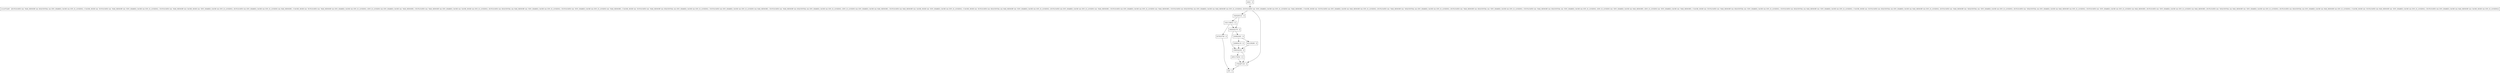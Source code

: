 digraph updateLockMemoryUsage {
node [shape=record];
261238289 [label="261238289 - []"];
637833759 [label="637833759 - []"];
226804118 [label="226804118 - []"];
1508162236 [label="1508162236 - []"];
1943432179 [label="1943432179 - []"];
1021136814 [label="1021136814 - []"];
entry [label="entry - []"];
exit [label="exit - []"];
430822281 [label="430822281 - []"];
2051172916 [label="2051172916 - []"];
1825205141 [label="1825205141 - []"];
1783497139 [label="1783497139 - []"];
2121672265 [label="2121672265 - [(DUPLICATES && !MAX_MEMORY && SEQUENTIAL && ENV_SHARED_CACHE && ENV_IS_LOCKING), (!CACHE_MODE && !DUPLICATES && !MAX_MEMORY && !ENV_SHARED_CACHE && ENV_IS_LOCKING), (!DUPLICATES && !MAX_MEMORY && CACHE_MODE && !ENV_SHARED_CACHE && ENV_IS_LOCKING), (DUPLICATES && ENV_SHARED_CACHE && ENV_IS_LOCKING && MAX_MEMORY), (!CACHE_MODE && !DUPLICATES && !MAX_MEMORY && ENV_SHARED_CACHE && ENV_IS_LOCKING), (ENV_IS_LOCKING && ENV_SHARED_CACHE && !MAX_MEMORY), (!DUPLICATES && !MAX_MEMORY && ENV_SHARED_CACHE && CACHE_MODE && ENV_IS_LOCKING), (DUPLICATES && SEQUENTIAL && MAX_MEMORY && !ENV_SHARED_CACHE && ENV_IS_LOCKING), (!DUPLICATES && !ENV_SHARED_CACHE && ENV_IS_LOCKING && !MAX_MEMORY), (!CACHE_MODE && !DUPLICATES && !MAX_MEMORY && SEQUENTIAL && ENV_SHARED_CACHE && ENV_IS_LOCKING), (!DUPLICATES && ENV_SHARED_CACHE && ENV_IS_LOCKING && MAX_MEMORY), (!DUPLICATES && !MAX_MEMORY && SEQUENTIAL && ENV_SHARED_CACHE && ENV_IS_LOCKING), (ENV_IS_LOCKING && ENV_SHARED_CACHE && MAX_MEMORY), (!DUPLICATES && MAX_MEMORY && CACHE_MODE && !ENV_SHARED_CACHE && ENV_IS_LOCKING), (!CACHE_MODE && !DUPLICATES && SEQUENTIAL && MAX_MEMORY && !ENV_SHARED_CACHE && ENV_IS_LOCKING), (DUPLICATES && ENV_SHARED_CACHE && ENV_IS_LOCKING && !MAX_MEMORY), (!DUPLICATES && ENV_SHARED_CACHE && ENV_IS_LOCKING && !MAX_MEMORY), (!DUPLICATES && SEQUENTIAL && ENV_SHARED_CACHE && MAX_MEMORY && ENV_IS_LOCKING), (DUPLICATES && !ENV_SHARED_CACHE && ENV_IS_LOCKING && !MAX_MEMORY), (!CACHE_MODE && !DUPLICATES && ENV_SHARED_CACHE && MAX_MEMORY && ENV_IS_LOCKING), (DUPLICATES && !MAX_MEMORY && !SEQUENTIAL && ENV_SHARED_CACHE && ENV_IS_LOCKING), (DUPLICATES && !MAX_MEMORY && SEQUENTIAL && !ENV_SHARED_CACHE && ENV_IS_LOCKING), (!DUPLICATES && !MAX_MEMORY && SEQUENTIAL && !ENV_SHARED_CACHE && ENV_IS_LOCKING), (ENV_IS_LOCKING && !ENV_SHARED_CACHE && MAX_MEMORY), (ENV_IS_LOCKING && !ENV_SHARED_CACHE && !MAX_MEMORY), (!CACHE_MODE && !DUPLICATES && !MAX_MEMORY && SEQUENTIAL && !ENV_SHARED_CACHE && ENV_IS_LOCKING), (!DUPLICATES && SEQUENTIAL && MAX_MEMORY && !ENV_SHARED_CACHE && ENV_IS_LOCKING), (!CACHE_MODE && !DUPLICATES && SEQUENTIAL && ENV_SHARED_CACHE && MAX_MEMORY && ENV_IS_LOCKING), (DUPLICATES && !MAX_MEMORY && !SEQUENTIAL && !ENV_SHARED_CACHE && ENV_IS_LOCKING), (DUPLICATES && !SEQUENTIAL && ENV_SHARED_CACHE && MAX_MEMORY && ENV_IS_LOCKING), (!DUPLICATES && !ENV_SHARED_CACHE && ENV_IS_LOCKING && MAX_MEMORY), (DUPLICATES && !ENV_SHARED_CACHE && ENV_IS_LOCKING && MAX_MEMORY), (DUPLICATES && !SEQUENTIAL && MAX_MEMORY && !ENV_SHARED_CACHE && ENV_IS_LOCKING), (DUPLICATES && SEQUENTIAL && ENV_SHARED_CACHE && MAX_MEMORY && ENV_IS_LOCKING), (!CACHE_MODE && !DUPLICATES && MAX_MEMORY && !ENV_SHARED_CACHE && ENV_IS_LOCKING), (!DUPLICATES && ENV_SHARED_CACHE && MAX_MEMORY && CACHE_MODE && ENV_IS_LOCKING)]"];
entry;
exit;
261238289 -> 1508162236;
637833759 -> exit;
226804118 -> 1508162236;
1508162236 -> 2051172916;
1508162236 -> 1783497139;
1943432179 -> 430822281;
1943432179 -> 1508162236;
1021136814 -> 637833759;
1021136814 -> 1943432179;
entry -> 2121672265;
430822281 -> 261238289;
430822281 -> 226804118;
2051172916 -> 1783497139;
1825205141 -> 1021136814;
1825205141 -> 1943432179;
1783497139 -> exit;
2121672265 -> 1825205141;
2121672265 -> 1783497139;
}
